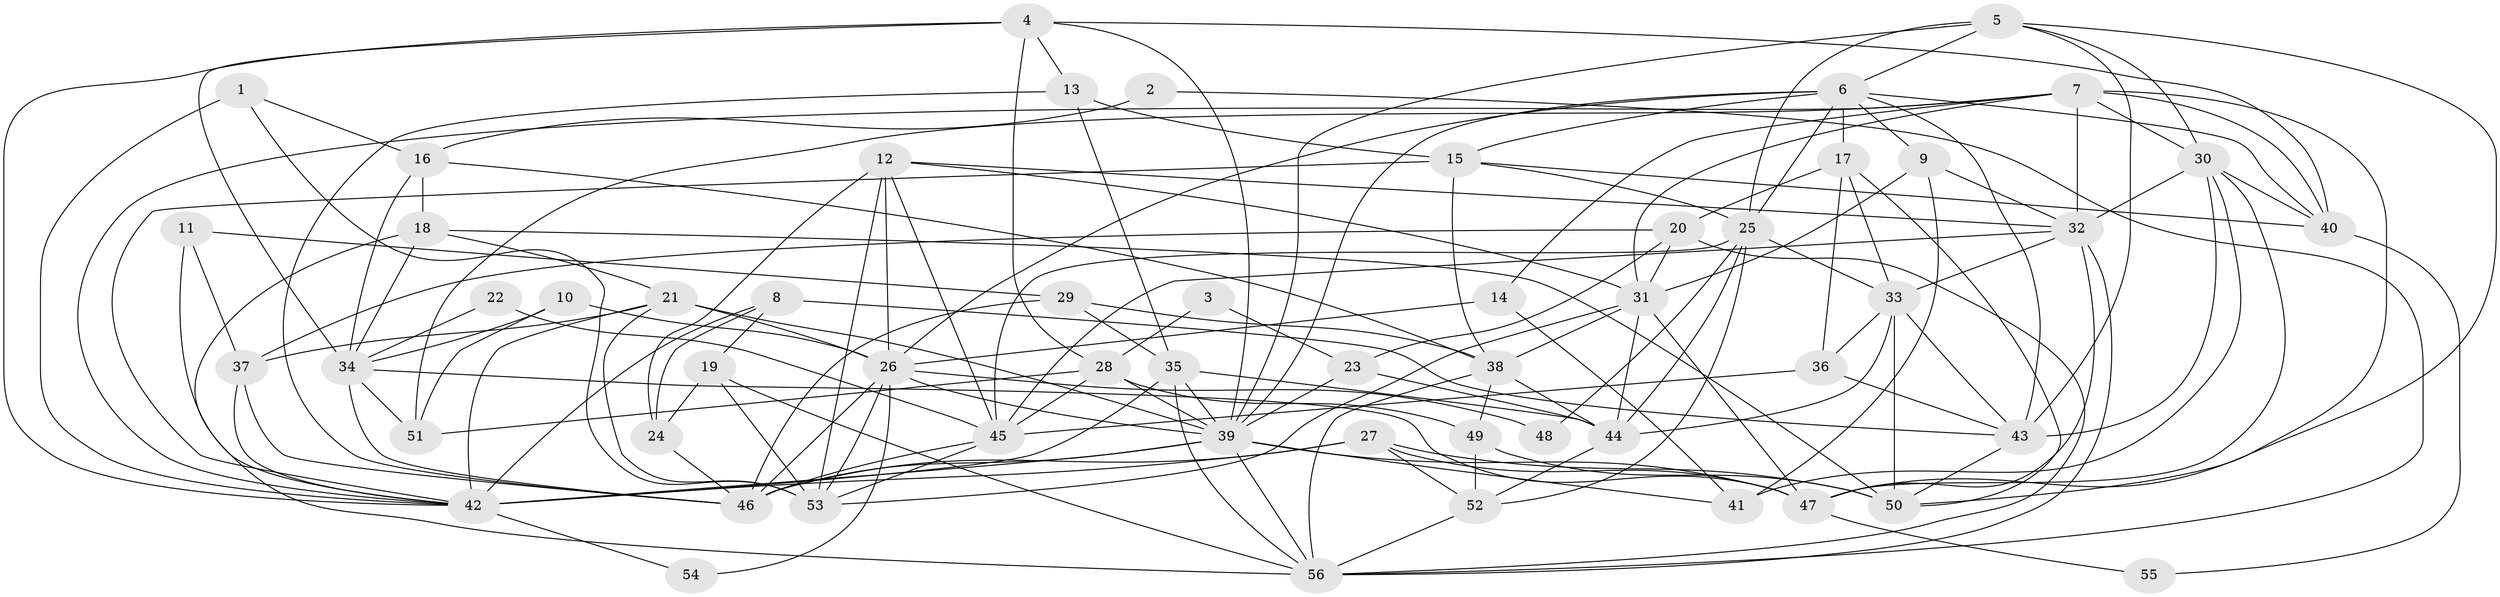 // original degree distribution, {3: 0.32142857142857145, 4: 0.25892857142857145, 7: 0.044642857142857144, 6: 0.07142857142857142, 5: 0.17857142857142858, 2: 0.10714285714285714, 8: 0.008928571428571428, 9: 0.008928571428571428}
// Generated by graph-tools (version 1.1) at 2025/26/03/09/25 03:26:16]
// undirected, 56 vertices, 159 edges
graph export_dot {
graph [start="1"]
  node [color=gray90,style=filled];
  1;
  2;
  3;
  4;
  5;
  6;
  7;
  8;
  9;
  10;
  11;
  12;
  13;
  14;
  15;
  16;
  17;
  18;
  19;
  20;
  21;
  22;
  23;
  24;
  25;
  26;
  27;
  28;
  29;
  30;
  31;
  32;
  33;
  34;
  35;
  36;
  37;
  38;
  39;
  40;
  41;
  42;
  43;
  44;
  45;
  46;
  47;
  48;
  49;
  50;
  51;
  52;
  53;
  54;
  55;
  56;
  1 -- 16 [weight=1.0];
  1 -- 42 [weight=1.0];
  1 -- 53 [weight=1.0];
  2 -- 16 [weight=1.0];
  2 -- 56 [weight=1.0];
  3 -- 23 [weight=1.0];
  3 -- 28 [weight=1.0];
  4 -- 13 [weight=1.0];
  4 -- 28 [weight=1.0];
  4 -- 34 [weight=1.0];
  4 -- 39 [weight=1.0];
  4 -- 40 [weight=1.0];
  4 -- 42 [weight=1.0];
  5 -- 6 [weight=1.0];
  5 -- 25 [weight=1.0];
  5 -- 30 [weight=1.0];
  5 -- 39 [weight=1.0];
  5 -- 43 [weight=1.0];
  5 -- 47 [weight=1.0];
  6 -- 9 [weight=1.0];
  6 -- 15 [weight=1.0];
  6 -- 17 [weight=1.0];
  6 -- 25 [weight=1.0];
  6 -- 26 [weight=1.0];
  6 -- 39 [weight=1.0];
  6 -- 40 [weight=1.0];
  6 -- 43 [weight=1.0];
  7 -- 14 [weight=1.0];
  7 -- 30 [weight=1.0];
  7 -- 31 [weight=1.0];
  7 -- 32 [weight=1.0];
  7 -- 40 [weight=2.0];
  7 -- 42 [weight=1.0];
  7 -- 50 [weight=1.0];
  7 -- 51 [weight=1.0];
  8 -- 19 [weight=1.0];
  8 -- 24 [weight=2.0];
  8 -- 42 [weight=1.0];
  8 -- 43 [weight=1.0];
  9 -- 31 [weight=1.0];
  9 -- 32 [weight=1.0];
  9 -- 41 [weight=1.0];
  10 -- 26 [weight=1.0];
  10 -- 34 [weight=1.0];
  10 -- 51 [weight=1.0];
  11 -- 29 [weight=1.0];
  11 -- 37 [weight=1.0];
  11 -- 42 [weight=1.0];
  12 -- 24 [weight=1.0];
  12 -- 26 [weight=1.0];
  12 -- 31 [weight=1.0];
  12 -- 32 [weight=1.0];
  12 -- 45 [weight=1.0];
  12 -- 53 [weight=1.0];
  13 -- 15 [weight=1.0];
  13 -- 35 [weight=1.0];
  13 -- 46 [weight=1.0];
  14 -- 26 [weight=1.0];
  14 -- 41 [weight=1.0];
  15 -- 25 [weight=1.0];
  15 -- 38 [weight=1.0];
  15 -- 40 [weight=1.0];
  15 -- 42 [weight=1.0];
  16 -- 18 [weight=1.0];
  16 -- 34 [weight=1.0];
  16 -- 38 [weight=1.0];
  17 -- 20 [weight=1.0];
  17 -- 33 [weight=1.0];
  17 -- 36 [weight=1.0];
  17 -- 50 [weight=1.0];
  18 -- 21 [weight=1.0];
  18 -- 34 [weight=1.0];
  18 -- 50 [weight=1.0];
  18 -- 56 [weight=1.0];
  19 -- 24 [weight=1.0];
  19 -- 53 [weight=1.0];
  19 -- 56 [weight=1.0];
  20 -- 23 [weight=1.0];
  20 -- 31 [weight=1.0];
  20 -- 37 [weight=2.0];
  20 -- 56 [weight=1.0];
  21 -- 26 [weight=1.0];
  21 -- 37 [weight=1.0];
  21 -- 39 [weight=1.0];
  21 -- 42 [weight=1.0];
  21 -- 53 [weight=1.0];
  22 -- 34 [weight=2.0];
  22 -- 45 [weight=2.0];
  23 -- 39 [weight=1.0];
  23 -- 44 [weight=2.0];
  24 -- 46 [weight=1.0];
  25 -- 33 [weight=1.0];
  25 -- 44 [weight=1.0];
  25 -- 45 [weight=1.0];
  25 -- 48 [weight=1.0];
  25 -- 52 [weight=1.0];
  26 -- 39 [weight=1.0];
  26 -- 46 [weight=1.0];
  26 -- 48 [weight=1.0];
  26 -- 53 [weight=1.0];
  26 -- 54 [weight=1.0];
  27 -- 42 [weight=1.0];
  27 -- 46 [weight=1.0];
  27 -- 47 [weight=1.0];
  27 -- 50 [weight=2.0];
  27 -- 52 [weight=1.0];
  28 -- 39 [weight=1.0];
  28 -- 45 [weight=1.0];
  28 -- 49 [weight=1.0];
  28 -- 51 [weight=1.0];
  29 -- 35 [weight=1.0];
  29 -- 38 [weight=1.0];
  29 -- 46 [weight=1.0];
  30 -- 32 [weight=1.0];
  30 -- 40 [weight=1.0];
  30 -- 41 [weight=1.0];
  30 -- 43 [weight=1.0];
  30 -- 47 [weight=1.0];
  31 -- 38 [weight=1.0];
  31 -- 44 [weight=1.0];
  31 -- 47 [weight=1.0];
  31 -- 53 [weight=1.0];
  32 -- 33 [weight=1.0];
  32 -- 45 [weight=1.0];
  32 -- 47 [weight=1.0];
  32 -- 56 [weight=1.0];
  33 -- 36 [weight=1.0];
  33 -- 43 [weight=1.0];
  33 -- 44 [weight=1.0];
  33 -- 50 [weight=1.0];
  34 -- 46 [weight=1.0];
  34 -- 47 [weight=1.0];
  34 -- 51 [weight=1.0];
  35 -- 39 [weight=1.0];
  35 -- 42 [weight=2.0];
  35 -- 44 [weight=1.0];
  35 -- 56 [weight=1.0];
  36 -- 43 [weight=1.0];
  36 -- 45 [weight=1.0];
  37 -- 42 [weight=1.0];
  37 -- 46 [weight=1.0];
  38 -- 44 [weight=1.0];
  38 -- 49 [weight=1.0];
  38 -- 56 [weight=1.0];
  39 -- 41 [weight=1.0];
  39 -- 42 [weight=1.0];
  39 -- 46 [weight=1.0];
  39 -- 47 [weight=1.0];
  39 -- 56 [weight=1.0];
  40 -- 55 [weight=1.0];
  42 -- 54 [weight=1.0];
  43 -- 50 [weight=1.0];
  44 -- 52 [weight=1.0];
  45 -- 46 [weight=1.0];
  45 -- 53 [weight=1.0];
  47 -- 55 [weight=1.0];
  49 -- 50 [weight=1.0];
  49 -- 52 [weight=1.0];
  52 -- 56 [weight=1.0];
}

